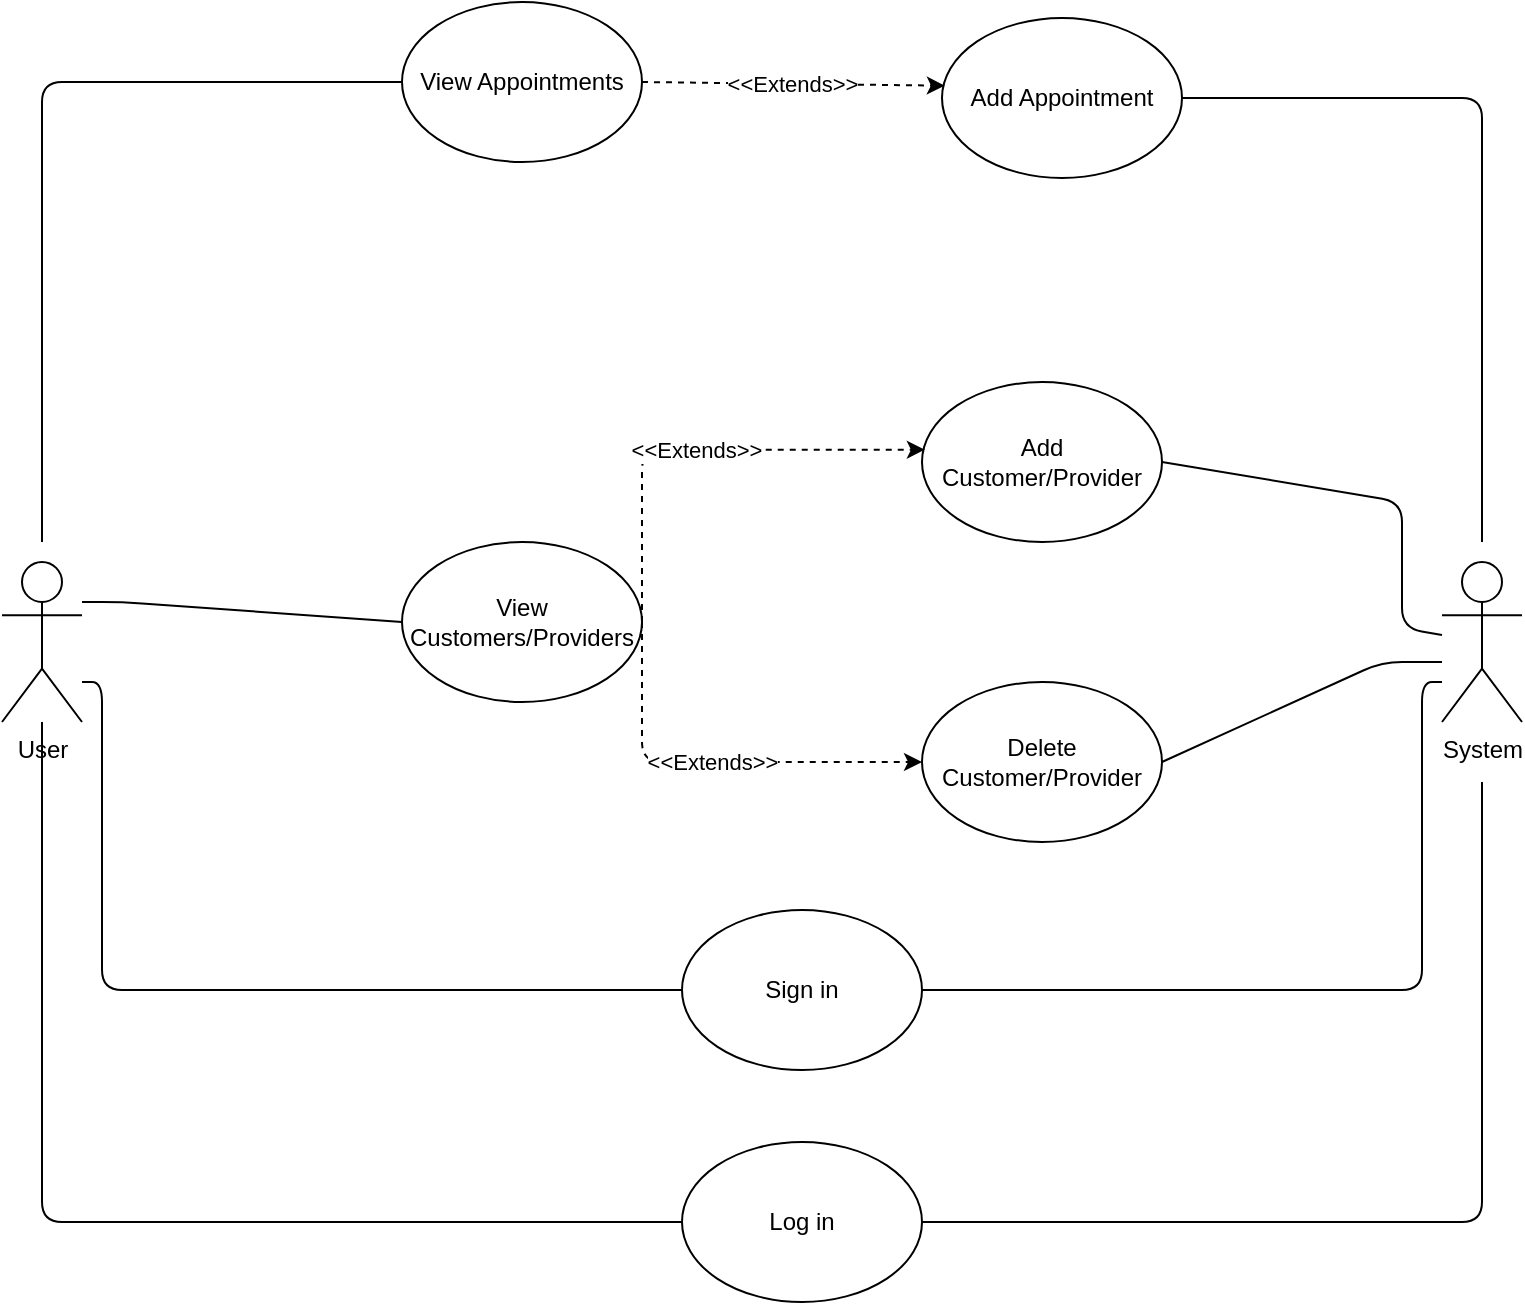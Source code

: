 <mxfile version="14.8.0" type="device"><diagram id="aZRqqKOFeORVvZnuyStj" name="Page-1"><mxGraphModel dx="1436" dy="1650" grid="1" gridSize="10" guides="1" tooltips="1" connect="1" arrows="1" fold="1" page="1" pageScale="1" pageWidth="1169" pageHeight="827" math="0" shadow="0"><root><mxCell id="0"/><mxCell id="1" parent="0"/><mxCell id="8Y7X3HzTwIiGrlwjCHXu-1" value="User" style="shape=umlActor;verticalLabelPosition=bottom;verticalAlign=top;html=1;outlineConnect=0;" vertex="1" parent="1"><mxGeometry x="160" y="-458" width="40" height="80" as="geometry"/></mxCell><mxCell id="8Y7X3HzTwIiGrlwjCHXu-5" value="System" style="shape=umlActor;verticalLabelPosition=bottom;verticalAlign=top;html=1;outlineConnect=0;" vertex="1" parent="1"><mxGeometry x="880" y="-458" width="40" height="80" as="geometry"/></mxCell><mxCell id="8Y7X3HzTwIiGrlwjCHXu-6" value="Log in" style="ellipse;whiteSpace=wrap;html=1;" vertex="1" parent="1"><mxGeometry x="500" y="-168" width="120" height="80" as="geometry"/></mxCell><mxCell id="8Y7X3HzTwIiGrlwjCHXu-9" value="" style="endArrow=none;html=1;entryX=0;entryY=0.5;entryDx=0;entryDy=0;" edge="1" parent="1" source="8Y7X3HzTwIiGrlwjCHXu-1" target="8Y7X3HzTwIiGrlwjCHXu-6"><mxGeometry width="50" height="50" relative="1" as="geometry"><mxPoint x="570" y="-338" as="sourcePoint"/><mxPoint x="620" y="-388" as="targetPoint"/><Array as="points"><mxPoint x="180" y="-128"/></Array></mxGeometry></mxCell><mxCell id="8Y7X3HzTwIiGrlwjCHXu-11" value="" style="endArrow=none;html=1;exitX=1;exitY=0.5;exitDx=0;exitDy=0;" edge="1" parent="1" source="8Y7X3HzTwIiGrlwjCHXu-6"><mxGeometry width="50" height="50" relative="1" as="geometry"><mxPoint x="570" y="-338" as="sourcePoint"/><mxPoint x="900" y="-348" as="targetPoint"/><Array as="points"><mxPoint x="900" y="-128"/></Array></mxGeometry></mxCell><mxCell id="8Y7X3HzTwIiGrlwjCHXu-12" value="Sign in" style="ellipse;whiteSpace=wrap;html=1;" vertex="1" parent="1"><mxGeometry x="500" y="-284" width="120" height="80" as="geometry"/></mxCell><mxCell id="8Y7X3HzTwIiGrlwjCHXu-13" value="" style="endArrow=none;html=1;exitX=0;exitY=0.5;exitDx=0;exitDy=0;" edge="1" parent="1" source="8Y7X3HzTwIiGrlwjCHXu-12"><mxGeometry width="50" height="50" relative="1" as="geometry"><mxPoint x="570" y="-338" as="sourcePoint"/><mxPoint x="200" y="-398" as="targetPoint"/><Array as="points"><mxPoint x="210" y="-244"/><mxPoint x="210" y="-398"/></Array></mxGeometry></mxCell><mxCell id="8Y7X3HzTwIiGrlwjCHXu-14" value="" style="endArrow=none;html=1;exitX=1;exitY=0.5;exitDx=0;exitDy=0;" edge="1" parent="1" source="8Y7X3HzTwIiGrlwjCHXu-12"><mxGeometry width="50" height="50" relative="1" as="geometry"><mxPoint x="670" y="-468" as="sourcePoint"/><mxPoint x="880" y="-398" as="targetPoint"/><Array as="points"><mxPoint x="870" y="-244"/><mxPoint x="870" y="-398"/></Array></mxGeometry></mxCell><mxCell id="8Y7X3HzTwIiGrlwjCHXu-15" value="View Customers/Providers" style="ellipse;whiteSpace=wrap;html=1;" vertex="1" parent="1"><mxGeometry x="360" y="-468" width="120" height="80" as="geometry"/></mxCell><mxCell id="8Y7X3HzTwIiGrlwjCHXu-18" value="" style="endArrow=none;html=1;entryX=0;entryY=0.5;entryDx=0;entryDy=0;" edge="1" parent="1" target="8Y7X3HzTwIiGrlwjCHXu-15"><mxGeometry width="50" height="50" relative="1" as="geometry"><mxPoint x="200" y="-438" as="sourcePoint"/><mxPoint x="620" y="-388" as="targetPoint"/><Array as="points"><mxPoint x="220" y="-438"/></Array></mxGeometry></mxCell><mxCell id="8Y7X3HzTwIiGrlwjCHXu-19" value="Delete Customer/Provider" style="ellipse;whiteSpace=wrap;html=1;" vertex="1" parent="1"><mxGeometry x="620" y="-398" width="120" height="80" as="geometry"/></mxCell><mxCell id="8Y7X3HzTwIiGrlwjCHXu-20" value="Add Customer/Provider" style="ellipse;whiteSpace=wrap;html=1;" vertex="1" parent="1"><mxGeometry x="620" y="-548" width="120" height="80" as="geometry"/></mxCell><mxCell id="8Y7X3HzTwIiGrlwjCHXu-21" value="&amp;lt;&amp;lt;Extends&amp;gt;&amp;gt;" style="endArrow=classic;dashed=1;html=1;exitX=1;exitY=0.5;exitDx=0;exitDy=0;endFill=1;" edge="1" parent="1" source="8Y7X3HzTwIiGrlwjCHXu-15"><mxGeometry width="50" height="50" relative="1" as="geometry"><mxPoint x="570" y="-308" as="sourcePoint"/><mxPoint x="620" y="-358" as="targetPoint"/><Array as="points"><mxPoint x="480" y="-358"/></Array></mxGeometry></mxCell><mxCell id="8Y7X3HzTwIiGrlwjCHXu-22" value="&amp;lt;&amp;lt;Extends&amp;gt;&amp;gt;" style="endArrow=classic;dashed=1;html=1;exitX=1;exitY=0.5;exitDx=0;exitDy=0;entryX=0.012;entryY=0.423;entryDx=0;entryDy=0;entryPerimeter=0;endFill=1;" edge="1" parent="1" source="8Y7X3HzTwIiGrlwjCHXu-15" target="8Y7X3HzTwIiGrlwjCHXu-20"><mxGeometry width="50" height="50" relative="1" as="geometry"><mxPoint x="570" y="-318" as="sourcePoint"/><mxPoint x="620" y="-368" as="targetPoint"/><Array as="points"><mxPoint x="480" y="-514"/></Array></mxGeometry></mxCell><mxCell id="8Y7X3HzTwIiGrlwjCHXu-24" value="" style="endArrow=none;html=1;entryX=1;entryY=0.5;entryDx=0;entryDy=0;" edge="1" parent="1" target="8Y7X3HzTwIiGrlwjCHXu-19"><mxGeometry width="50" height="50" relative="1" as="geometry"><mxPoint x="880" y="-408" as="sourcePoint"/><mxPoint x="620" y="-398" as="targetPoint"/><Array as="points"><mxPoint x="850" y="-408"/></Array></mxGeometry></mxCell><mxCell id="8Y7X3HzTwIiGrlwjCHXu-26" value="" style="endArrow=none;html=1;entryX=1;entryY=0.5;entryDx=0;entryDy=0;" edge="1" parent="1" source="8Y7X3HzTwIiGrlwjCHXu-5" target="8Y7X3HzTwIiGrlwjCHXu-20"><mxGeometry width="50" height="50" relative="1" as="geometry"><mxPoint x="570" y="-348" as="sourcePoint"/><mxPoint x="620" y="-398" as="targetPoint"/><Array as="points"><mxPoint x="860" y="-425"/><mxPoint x="860" y="-488"/></Array></mxGeometry></mxCell><mxCell id="8Y7X3HzTwIiGrlwjCHXu-30" value="View Appointments" style="ellipse;whiteSpace=wrap;html=1;" vertex="1" parent="1"><mxGeometry x="360" y="-738" width="120" height="80" as="geometry"/></mxCell><mxCell id="8Y7X3HzTwIiGrlwjCHXu-32" value="Add Appointment" style="ellipse;whiteSpace=wrap;html=1;" vertex="1" parent="1"><mxGeometry x="630" y="-730" width="120" height="80" as="geometry"/></mxCell><mxCell id="8Y7X3HzTwIiGrlwjCHXu-34" value="&amp;lt;&amp;lt;Extends&amp;gt;&amp;gt;" style="endArrow=classic;dashed=1;html=1;exitX=1;exitY=0.5;exitDx=0;exitDy=0;entryX=0.012;entryY=0.423;entryDx=0;entryDy=0;entryPerimeter=0;endFill=1;" edge="1" parent="1" source="8Y7X3HzTwIiGrlwjCHXu-30" target="8Y7X3HzTwIiGrlwjCHXu-32"><mxGeometry width="50" height="50" relative="1" as="geometry"><mxPoint x="570" y="-588" as="sourcePoint"/><mxPoint x="620" y="-638" as="targetPoint"/><Array as="points"/></mxGeometry></mxCell><mxCell id="8Y7X3HzTwIiGrlwjCHXu-35" value="" style="endArrow=none;html=1;entryX=0;entryY=0.5;entryDx=0;entryDy=0;" edge="1" parent="1" target="8Y7X3HzTwIiGrlwjCHXu-30"><mxGeometry width="50" height="50" relative="1" as="geometry"><mxPoint x="180" y="-468" as="sourcePoint"/><mxPoint x="620" y="-528" as="targetPoint"/><Array as="points"><mxPoint x="180" y="-698"/></Array></mxGeometry></mxCell><mxCell id="8Y7X3HzTwIiGrlwjCHXu-37" value="" style="endArrow=none;html=1;entryX=1;entryY=0.5;entryDx=0;entryDy=0;" edge="1" parent="1" target="8Y7X3HzTwIiGrlwjCHXu-32"><mxGeometry width="50" height="50" relative="1" as="geometry"><mxPoint x="900" y="-468" as="sourcePoint"/><mxPoint x="620" y="-588" as="targetPoint"/><Array as="points"><mxPoint x="900" y="-690"/></Array></mxGeometry></mxCell></root></mxGraphModel></diagram></mxfile>
